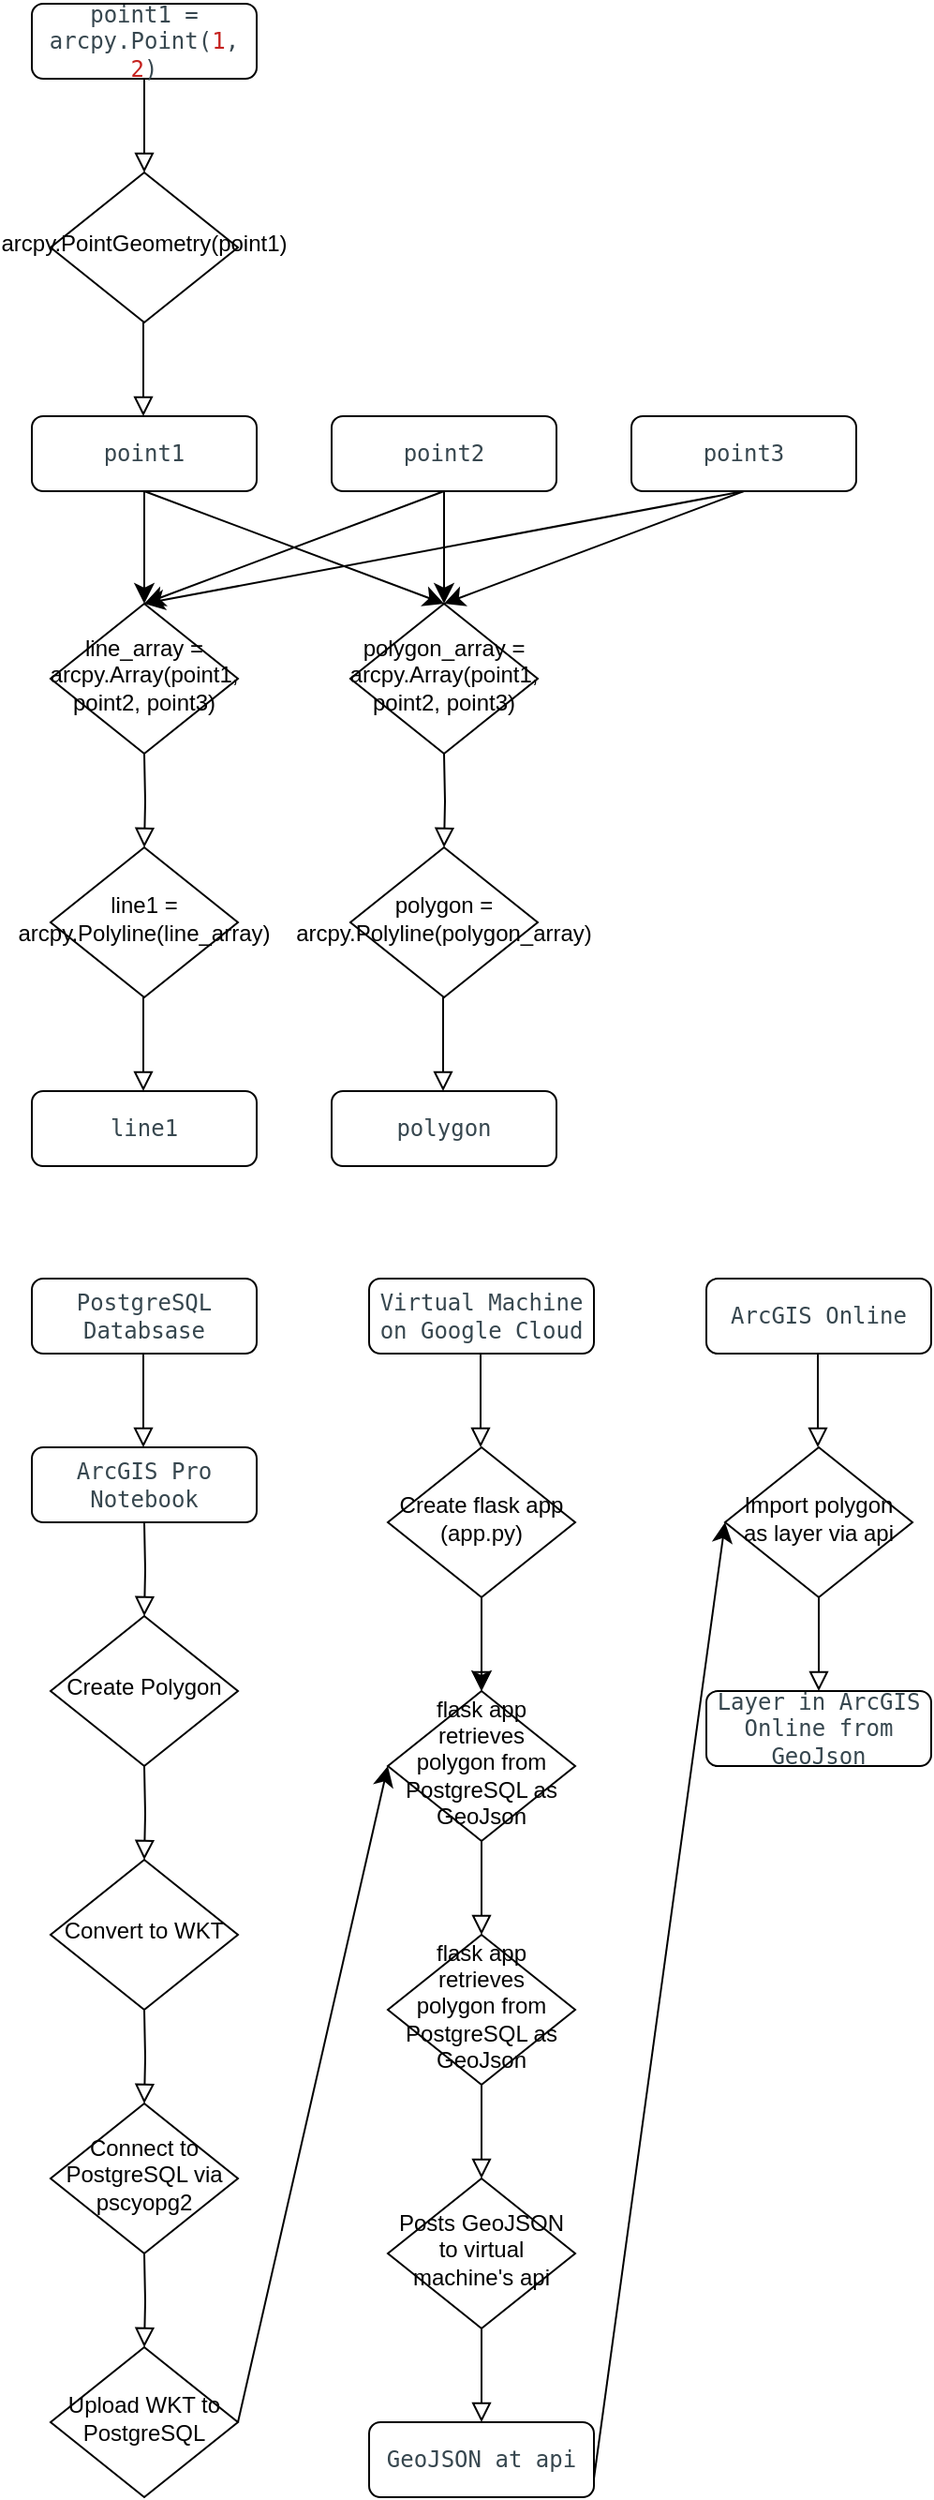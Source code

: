 <mxfile version="26.0.15">
  <diagram id="C5RBs43oDa-KdzZeNtuy" name="Page-1">
    <mxGraphModel dx="716" dy="1023" grid="1" gridSize="10" guides="1" tooltips="1" connect="1" arrows="1" fold="1" page="1" pageScale="1" pageWidth="827" pageHeight="1169" math="0" shadow="0">
      <root>
        <mxCell id="WIyWlLk6GJQsqaUBKTNV-0" />
        <mxCell id="WIyWlLk6GJQsqaUBKTNV-1" parent="WIyWlLk6GJQsqaUBKTNV-0" />
        <mxCell id="WIyWlLk6GJQsqaUBKTNV-2" value="" style="rounded=0;html=1;jettySize=auto;orthogonalLoop=1;fontSize=11;endArrow=block;endFill=0;endSize=8;strokeWidth=1;shadow=0;labelBackgroundColor=none;edgeStyle=orthogonalEdgeStyle;" parent="WIyWlLk6GJQsqaUBKTNV-1" source="WIyWlLk6GJQsqaUBKTNV-3" target="WIyWlLk6GJQsqaUBKTNV-6" edge="1">
          <mxGeometry relative="1" as="geometry" />
        </mxCell>
        <mxCell id="WIyWlLk6GJQsqaUBKTNV-3" value="&lt;span id=&quot;docs-internal-guid-ef1c85b0-7fff-d50f-7b58-0ce3c5afb470&quot;&gt;&lt;span style=&quot;font-size: 9pt; font-family: &amp;quot;Roboto Mono&amp;quot;, monospace; color: rgb(55, 71, 79); background-color: transparent; font-variant-numeric: normal; font-variant-east-asian: normal; font-variant-alternates: normal; font-variant-position: normal; font-variant-emoji: normal; vertical-align: baseline; white-space-collapse: preserve;&quot;&gt;point1 = arcpy.Point(&lt;/span&gt;&lt;span style=&quot;font-size: 9pt; font-family: &amp;quot;Roboto Mono&amp;quot;, monospace; color: rgb(197, 34, 31); background-color: transparent; font-variant-numeric: normal; font-variant-east-asian: normal; font-variant-alternates: normal; font-variant-position: normal; font-variant-emoji: normal; vertical-align: baseline; white-space-collapse: preserve;&quot;&gt;1&lt;/span&gt;&lt;span style=&quot;font-size: 9pt; font-family: &amp;quot;Roboto Mono&amp;quot;, monospace; color: rgb(55, 71, 79); background-color: transparent; font-variant-numeric: normal; font-variant-east-asian: normal; font-variant-alternates: normal; font-variant-position: normal; font-variant-emoji: normal; vertical-align: baseline; white-space-collapse: preserve;&quot;&gt;, &lt;/span&gt;&lt;span style=&quot;font-size: 9pt; font-family: &amp;quot;Roboto Mono&amp;quot;, monospace; color: rgb(197, 34, 31); background-color: transparent; font-variant-numeric: normal; font-variant-east-asian: normal; font-variant-alternates: normal; font-variant-position: normal; font-variant-emoji: normal; vertical-align: baseline; white-space-collapse: preserve;&quot;&gt;2&lt;/span&gt;&lt;span style=&quot;font-size: 9pt; font-family: &amp;quot;Roboto Mono&amp;quot;, monospace; color: rgb(55, 71, 79); background-color: transparent; font-variant-numeric: normal; font-variant-east-asian: normal; font-variant-alternates: normal; font-variant-position: normal; font-variant-emoji: normal; vertical-align: baseline; white-space-collapse: preserve;&quot;&gt;)&lt;/span&gt;&lt;/span&gt;" style="rounded=1;whiteSpace=wrap;html=1;fontSize=12;glass=0;strokeWidth=1;shadow=0;" parent="WIyWlLk6GJQsqaUBKTNV-1" vertex="1">
          <mxGeometry x="160" y="80" width="120" height="40" as="geometry" />
        </mxCell>
        <mxCell id="WIyWlLk6GJQsqaUBKTNV-6" value="&lt;div&gt;arcpy.PointGeometry(point1)&lt;/div&gt;" style="rhombus;whiteSpace=wrap;html=1;shadow=0;fontFamily=Helvetica;fontSize=12;align=center;strokeWidth=1;spacing=6;spacingTop=-4;" parent="WIyWlLk6GJQsqaUBKTNV-1" vertex="1">
          <mxGeometry x="170" y="170" width="100" height="80" as="geometry" />
        </mxCell>
        <mxCell id="tlfEFhCO3aO9ECPe9jFE-0" value="&lt;font face=&quot;Roboto Mono, monospace&quot; color=&quot;#37474f&quot;&gt;&lt;span style=&quot;white-space-collapse: preserve;&quot;&gt;point1&lt;/span&gt;&lt;/font&gt;" style="rounded=1;whiteSpace=wrap;html=1;fontSize=12;glass=0;strokeWidth=1;shadow=0;" vertex="1" parent="WIyWlLk6GJQsqaUBKTNV-1">
          <mxGeometry x="160" y="300" width="120" height="40" as="geometry" />
        </mxCell>
        <mxCell id="tlfEFhCO3aO9ECPe9jFE-1" value="" style="rounded=0;html=1;jettySize=auto;orthogonalLoop=1;fontSize=11;endArrow=block;endFill=0;endSize=8;strokeWidth=1;shadow=0;labelBackgroundColor=none;edgeStyle=orthogonalEdgeStyle;" edge="1" parent="WIyWlLk6GJQsqaUBKTNV-1">
          <mxGeometry relative="1" as="geometry">
            <mxPoint x="219.5" y="250" as="sourcePoint" />
            <mxPoint x="219.5" y="300" as="targetPoint" />
          </mxGeometry>
        </mxCell>
        <mxCell id="tlfEFhCO3aO9ECPe9jFE-3" value="&lt;div&gt;line_array = arcpy.Array(point1, point2, point3)&lt;/div&gt;" style="rhombus;whiteSpace=wrap;html=1;shadow=0;fontFamily=Helvetica;fontSize=12;align=center;strokeWidth=1;spacing=6;spacingTop=-4;" vertex="1" parent="WIyWlLk6GJQsqaUBKTNV-1">
          <mxGeometry x="170" y="400" width="100" height="80" as="geometry" />
        </mxCell>
        <mxCell id="tlfEFhCO3aO9ECPe9jFE-4" value="&lt;font face=&quot;Roboto Mono, monospace&quot; color=&quot;#37474f&quot;&gt;&lt;span style=&quot;white-space-collapse: preserve;&quot;&gt;point3&lt;/span&gt;&lt;/font&gt;" style="rounded=1;whiteSpace=wrap;html=1;fontSize=12;glass=0;strokeWidth=1;shadow=0;" vertex="1" parent="WIyWlLk6GJQsqaUBKTNV-1">
          <mxGeometry x="480" y="300" width="120" height="40" as="geometry" />
        </mxCell>
        <mxCell id="tlfEFhCO3aO9ECPe9jFE-5" value="&lt;font face=&quot;Roboto Mono, monospace&quot; color=&quot;#37474f&quot;&gt;&lt;span style=&quot;white-space-collapse: preserve;&quot;&gt;point2&lt;/span&gt;&lt;/font&gt;" style="rounded=1;whiteSpace=wrap;html=1;fontSize=12;glass=0;strokeWidth=1;shadow=0;" vertex="1" parent="WIyWlLk6GJQsqaUBKTNV-1">
          <mxGeometry x="320" y="300" width="120" height="40" as="geometry" />
        </mxCell>
        <mxCell id="tlfEFhCO3aO9ECPe9jFE-11" value="" style="rounded=0;html=1;jettySize=auto;orthogonalLoop=1;fontSize=11;endArrow=block;endFill=0;endSize=8;strokeWidth=1;shadow=0;labelBackgroundColor=none;edgeStyle=orthogonalEdgeStyle;" edge="1" parent="WIyWlLk6GJQsqaUBKTNV-1" target="tlfEFhCO3aO9ECPe9jFE-12">
          <mxGeometry relative="1" as="geometry">
            <mxPoint x="220" y="480" as="sourcePoint" />
          </mxGeometry>
        </mxCell>
        <mxCell id="tlfEFhCO3aO9ECPe9jFE-12" value="&lt;div&gt;line1 = arcpy.Polyline(line_array)&lt;/div&gt;" style="rhombus;whiteSpace=wrap;html=1;shadow=0;fontFamily=Helvetica;fontSize=12;align=center;strokeWidth=1;spacing=6;spacingTop=-4;" vertex="1" parent="WIyWlLk6GJQsqaUBKTNV-1">
          <mxGeometry x="170" y="530" width="100" height="80" as="geometry" />
        </mxCell>
        <mxCell id="tlfEFhCO3aO9ECPe9jFE-15" value="&lt;font face=&quot;Roboto Mono, monospace&quot; color=&quot;#37474f&quot;&gt;&lt;span style=&quot;white-space-collapse: preserve;&quot;&gt;line1&lt;/span&gt;&lt;/font&gt;" style="rounded=1;whiteSpace=wrap;html=1;fontSize=12;glass=0;strokeWidth=1;shadow=0;" vertex="1" parent="WIyWlLk6GJQsqaUBKTNV-1">
          <mxGeometry x="160" y="660" width="120" height="40" as="geometry" />
        </mxCell>
        <mxCell id="tlfEFhCO3aO9ECPe9jFE-16" value="" style="rounded=0;html=1;jettySize=auto;orthogonalLoop=1;fontSize=11;endArrow=block;endFill=0;endSize=8;strokeWidth=1;shadow=0;labelBackgroundColor=none;edgeStyle=orthogonalEdgeStyle;" edge="1" parent="WIyWlLk6GJQsqaUBKTNV-1">
          <mxGeometry relative="1" as="geometry">
            <mxPoint x="219.5" y="610" as="sourcePoint" />
            <mxPoint x="219.5" y="660" as="targetPoint" />
          </mxGeometry>
        </mxCell>
        <mxCell id="tlfEFhCO3aO9ECPe9jFE-18" value="polygon_array = arcpy.Array(point1, point2, point3)" style="rhombus;whiteSpace=wrap;html=1;shadow=0;fontFamily=Helvetica;fontSize=12;align=center;strokeWidth=1;spacing=6;spacingTop=-4;" vertex="1" parent="WIyWlLk6GJQsqaUBKTNV-1">
          <mxGeometry x="330" y="400" width="100" height="80" as="geometry" />
        </mxCell>
        <mxCell id="tlfEFhCO3aO9ECPe9jFE-19" value="" style="rounded=0;html=1;jettySize=auto;orthogonalLoop=1;fontSize=11;endArrow=block;endFill=0;endSize=8;strokeWidth=1;shadow=0;labelBackgroundColor=none;edgeStyle=orthogonalEdgeStyle;" edge="1" parent="WIyWlLk6GJQsqaUBKTNV-1" target="tlfEFhCO3aO9ECPe9jFE-20">
          <mxGeometry relative="1" as="geometry">
            <mxPoint x="380" y="480" as="sourcePoint" />
          </mxGeometry>
        </mxCell>
        <mxCell id="tlfEFhCO3aO9ECPe9jFE-20" value="&lt;div&gt;polygon = arcpy.Polyline(polygon_array)&lt;/div&gt;" style="rhombus;whiteSpace=wrap;html=1;shadow=0;fontFamily=Helvetica;fontSize=12;align=center;strokeWidth=1;spacing=6;spacingTop=-4;" vertex="1" parent="WIyWlLk6GJQsqaUBKTNV-1">
          <mxGeometry x="330" y="530" width="100" height="80" as="geometry" />
        </mxCell>
        <mxCell id="tlfEFhCO3aO9ECPe9jFE-21" value="&lt;font face=&quot;Roboto Mono, monospace&quot; color=&quot;#37474f&quot;&gt;&lt;span style=&quot;white-space-collapse: preserve;&quot;&gt;polygon&lt;/span&gt;&lt;/font&gt;" style="rounded=1;whiteSpace=wrap;html=1;fontSize=12;glass=0;strokeWidth=1;shadow=0;" vertex="1" parent="WIyWlLk6GJQsqaUBKTNV-1">
          <mxGeometry x="320" y="660" width="120" height="40" as="geometry" />
        </mxCell>
        <mxCell id="tlfEFhCO3aO9ECPe9jFE-22" value="" style="rounded=0;html=1;jettySize=auto;orthogonalLoop=1;fontSize=11;endArrow=block;endFill=0;endSize=8;strokeWidth=1;shadow=0;labelBackgroundColor=none;edgeStyle=orthogonalEdgeStyle;" edge="1" parent="WIyWlLk6GJQsqaUBKTNV-1">
          <mxGeometry relative="1" as="geometry">
            <mxPoint x="379.5" y="610" as="sourcePoint" />
            <mxPoint x="379.5" y="660" as="targetPoint" />
          </mxGeometry>
        </mxCell>
        <mxCell id="tlfEFhCO3aO9ECPe9jFE-27" value="" style="endArrow=classic;html=1;rounded=0;fontSize=12;startSize=8;endSize=8;curved=1;entryX=0.5;entryY=0;entryDx=0;entryDy=0;" edge="1" parent="WIyWlLk6GJQsqaUBKTNV-1" target="tlfEFhCO3aO9ECPe9jFE-18">
          <mxGeometry width="50" height="50" relative="1" as="geometry">
            <mxPoint x="220" y="340" as="sourcePoint" />
            <mxPoint x="440" y="400" as="targetPoint" />
          </mxGeometry>
        </mxCell>
        <mxCell id="tlfEFhCO3aO9ECPe9jFE-28" value="" style="endArrow=classic;html=1;rounded=0;fontSize=12;startSize=8;endSize=8;curved=1;entryX=0.5;entryY=0;entryDx=0;entryDy=0;" edge="1" parent="WIyWlLk6GJQsqaUBKTNV-1" target="tlfEFhCO3aO9ECPe9jFE-18">
          <mxGeometry width="50" height="50" relative="1" as="geometry">
            <mxPoint x="380" y="340" as="sourcePoint" />
            <mxPoint x="440" y="400" as="targetPoint" />
          </mxGeometry>
        </mxCell>
        <mxCell id="tlfEFhCO3aO9ECPe9jFE-29" value="" style="endArrow=classic;html=1;rounded=0;fontSize=12;startSize=8;endSize=8;curved=1;entryX=0.5;entryY=0;entryDx=0;entryDy=0;exitX=0.5;exitY=1;exitDx=0;exitDy=0;" edge="1" parent="WIyWlLk6GJQsqaUBKTNV-1" source="tlfEFhCO3aO9ECPe9jFE-4" target="tlfEFhCO3aO9ECPe9jFE-18">
          <mxGeometry width="50" height="50" relative="1" as="geometry">
            <mxPoint x="390" y="450" as="sourcePoint" />
            <mxPoint x="440" y="400" as="targetPoint" />
          </mxGeometry>
        </mxCell>
        <mxCell id="tlfEFhCO3aO9ECPe9jFE-30" value="" style="endArrow=classic;html=1;rounded=0;fontSize=12;startSize=8;endSize=8;curved=1;entryX=0.5;entryY=0;entryDx=0;entryDy=0;exitX=0.5;exitY=1;exitDx=0;exitDy=0;" edge="1" parent="WIyWlLk6GJQsqaUBKTNV-1" source="tlfEFhCO3aO9ECPe9jFE-4" target="tlfEFhCO3aO9ECPe9jFE-3">
          <mxGeometry width="50" height="50" relative="1" as="geometry">
            <mxPoint x="550" y="350" as="sourcePoint" />
            <mxPoint x="390" y="410" as="targetPoint" />
          </mxGeometry>
        </mxCell>
        <mxCell id="tlfEFhCO3aO9ECPe9jFE-31" value="" style="endArrow=classic;html=1;rounded=0;fontSize=12;startSize=8;endSize=8;curved=1;exitX=0.5;exitY=1;exitDx=0;exitDy=0;" edge="1" parent="WIyWlLk6GJQsqaUBKTNV-1" source="tlfEFhCO3aO9ECPe9jFE-5">
          <mxGeometry width="50" height="50" relative="1" as="geometry">
            <mxPoint x="390" y="350" as="sourcePoint" />
            <mxPoint x="220" y="400" as="targetPoint" />
          </mxGeometry>
        </mxCell>
        <mxCell id="tlfEFhCO3aO9ECPe9jFE-32" value="" style="endArrow=classic;html=1;rounded=0;fontSize=12;startSize=8;endSize=8;curved=1;" edge="1" parent="WIyWlLk6GJQsqaUBKTNV-1">
          <mxGeometry width="50" height="50" relative="1" as="geometry">
            <mxPoint x="220" y="340" as="sourcePoint" />
            <mxPoint x="220" y="400" as="targetPoint" />
          </mxGeometry>
        </mxCell>
        <mxCell id="-zr8dpcL7gQjZ_F8tBRv-0" value="&lt;font face=&quot;Roboto Mono, monospace&quot; color=&quot;#37474f&quot;&gt;&lt;span style=&quot;white-space-collapse: preserve;&quot;&gt;PostgreSQL Databsase&lt;/span&gt;&lt;/font&gt;" style="rounded=1;whiteSpace=wrap;html=1;fontSize=12;glass=0;strokeWidth=1;shadow=0;" vertex="1" parent="WIyWlLk6GJQsqaUBKTNV-1">
          <mxGeometry x="160" y="760" width="120" height="40" as="geometry" />
        </mxCell>
        <mxCell id="-zr8dpcL7gQjZ_F8tBRv-1" value="&lt;font face=&quot;Roboto Mono, monospace&quot; color=&quot;#37474f&quot;&gt;&lt;span style=&quot;white-space-collapse: preserve;&quot;&gt;ArcGIS Pro Notebook&lt;/span&gt;&lt;/font&gt;" style="rounded=1;whiteSpace=wrap;html=1;fontSize=12;glass=0;strokeWidth=1;shadow=0;" vertex="1" parent="WIyWlLk6GJQsqaUBKTNV-1">
          <mxGeometry x="160" y="850" width="120" height="40" as="geometry" />
        </mxCell>
        <mxCell id="-zr8dpcL7gQjZ_F8tBRv-2" value="" style="rounded=0;html=1;jettySize=auto;orthogonalLoop=1;fontSize=11;endArrow=block;endFill=0;endSize=8;strokeWidth=1;shadow=0;labelBackgroundColor=none;edgeStyle=orthogonalEdgeStyle;" edge="1" parent="WIyWlLk6GJQsqaUBKTNV-1">
          <mxGeometry relative="1" as="geometry">
            <mxPoint x="219.5" y="800" as="sourcePoint" />
            <mxPoint x="219.5" y="850" as="targetPoint" />
          </mxGeometry>
        </mxCell>
        <mxCell id="-zr8dpcL7gQjZ_F8tBRv-3" value="" style="rounded=0;html=1;jettySize=auto;orthogonalLoop=1;fontSize=11;endArrow=block;endFill=0;endSize=8;strokeWidth=1;shadow=0;labelBackgroundColor=none;edgeStyle=orthogonalEdgeStyle;" edge="1" parent="WIyWlLk6GJQsqaUBKTNV-1" target="-zr8dpcL7gQjZ_F8tBRv-4">
          <mxGeometry relative="1" as="geometry">
            <mxPoint x="220" y="890" as="sourcePoint" />
          </mxGeometry>
        </mxCell>
        <mxCell id="-zr8dpcL7gQjZ_F8tBRv-4" value="&lt;div&gt;Create Polygon&lt;/div&gt;" style="rhombus;whiteSpace=wrap;html=1;shadow=0;fontFamily=Helvetica;fontSize=12;align=center;strokeWidth=1;spacing=6;spacingTop=-4;" vertex="1" parent="WIyWlLk6GJQsqaUBKTNV-1">
          <mxGeometry x="170" y="940" width="100" height="80" as="geometry" />
        </mxCell>
        <mxCell id="-zr8dpcL7gQjZ_F8tBRv-5" value="" style="rounded=0;html=1;jettySize=auto;orthogonalLoop=1;fontSize=11;endArrow=block;endFill=0;endSize=8;strokeWidth=1;shadow=0;labelBackgroundColor=none;edgeStyle=orthogonalEdgeStyle;" edge="1" parent="WIyWlLk6GJQsqaUBKTNV-1" target="-zr8dpcL7gQjZ_F8tBRv-6">
          <mxGeometry relative="1" as="geometry">
            <mxPoint x="220" y="1020" as="sourcePoint" />
          </mxGeometry>
        </mxCell>
        <mxCell id="-zr8dpcL7gQjZ_F8tBRv-6" value="&lt;div&gt;Convert to WKT&lt;/div&gt;" style="rhombus;whiteSpace=wrap;html=1;shadow=0;fontFamily=Helvetica;fontSize=12;align=center;strokeWidth=1;spacing=6;spacingTop=-4;" vertex="1" parent="WIyWlLk6GJQsqaUBKTNV-1">
          <mxGeometry x="170" y="1070" width="100" height="80" as="geometry" />
        </mxCell>
        <mxCell id="-zr8dpcL7gQjZ_F8tBRv-7" value="" style="rounded=0;html=1;jettySize=auto;orthogonalLoop=1;fontSize=11;endArrow=block;endFill=0;endSize=8;strokeWidth=1;shadow=0;labelBackgroundColor=none;edgeStyle=orthogonalEdgeStyle;" edge="1" parent="WIyWlLk6GJQsqaUBKTNV-1" target="-zr8dpcL7gQjZ_F8tBRv-8">
          <mxGeometry relative="1" as="geometry">
            <mxPoint x="220" y="1150" as="sourcePoint" />
          </mxGeometry>
        </mxCell>
        <mxCell id="-zr8dpcL7gQjZ_F8tBRv-8" value="&lt;div&gt;Connect to PostgreSQL via pscyopg2&lt;/div&gt;" style="rhombus;whiteSpace=wrap;html=1;shadow=0;fontFamily=Helvetica;fontSize=12;align=center;strokeWidth=1;spacing=6;spacingTop=-4;" vertex="1" parent="WIyWlLk6GJQsqaUBKTNV-1">
          <mxGeometry x="170" y="1200" width="100" height="80" as="geometry" />
        </mxCell>
        <mxCell id="-zr8dpcL7gQjZ_F8tBRv-10" value="" style="rounded=0;html=1;jettySize=auto;orthogonalLoop=1;fontSize=11;endArrow=block;endFill=0;endSize=8;strokeWidth=1;shadow=0;labelBackgroundColor=none;edgeStyle=orthogonalEdgeStyle;" edge="1" parent="WIyWlLk6GJQsqaUBKTNV-1" target="-zr8dpcL7gQjZ_F8tBRv-11">
          <mxGeometry relative="1" as="geometry">
            <mxPoint x="220" y="1280" as="sourcePoint" />
          </mxGeometry>
        </mxCell>
        <mxCell id="-zr8dpcL7gQjZ_F8tBRv-11" value="&lt;div&gt;Upload WKT to PostgreSQL&lt;/div&gt;" style="rhombus;whiteSpace=wrap;html=1;shadow=0;fontFamily=Helvetica;fontSize=12;align=center;strokeWidth=1;spacing=6;spacingTop=-4;" vertex="1" parent="WIyWlLk6GJQsqaUBKTNV-1">
          <mxGeometry x="170" y="1330" width="100" height="80" as="geometry" />
        </mxCell>
        <mxCell id="-zr8dpcL7gQjZ_F8tBRv-12" value="&lt;font face=&quot;Roboto Mono, monospace&quot; color=&quot;#37474f&quot;&gt;&lt;span style=&quot;white-space-collapse: preserve;&quot;&gt;Virtual Machine on Google Cloud&lt;/span&gt;&lt;/font&gt;" style="rounded=1;whiteSpace=wrap;html=1;fontSize=12;glass=0;strokeWidth=1;shadow=0;" vertex="1" parent="WIyWlLk6GJQsqaUBKTNV-1">
          <mxGeometry x="340" y="760" width="120" height="40" as="geometry" />
        </mxCell>
        <mxCell id="-zr8dpcL7gQjZ_F8tBRv-13" value="" style="rounded=0;html=1;jettySize=auto;orthogonalLoop=1;fontSize=11;endArrow=block;endFill=0;endSize=8;strokeWidth=1;shadow=0;labelBackgroundColor=none;edgeStyle=orthogonalEdgeStyle;" edge="1" parent="WIyWlLk6GJQsqaUBKTNV-1">
          <mxGeometry relative="1" as="geometry">
            <mxPoint x="399.5" y="800" as="sourcePoint" />
            <mxPoint x="399.5" y="850" as="targetPoint" />
          </mxGeometry>
        </mxCell>
        <mxCell id="-zr8dpcL7gQjZ_F8tBRv-30" value="" style="edgeStyle=none;curved=1;rounded=0;orthogonalLoop=1;jettySize=auto;html=1;fontSize=12;startSize=8;endSize=8;" edge="1" parent="WIyWlLk6GJQsqaUBKTNV-1" source="-zr8dpcL7gQjZ_F8tBRv-16" target="-zr8dpcL7gQjZ_F8tBRv-18">
          <mxGeometry relative="1" as="geometry" />
        </mxCell>
        <mxCell id="-zr8dpcL7gQjZ_F8tBRv-16" value="&lt;div&gt;Create flask app (app.py)&lt;/div&gt;" style="rhombus;whiteSpace=wrap;html=1;shadow=0;fontFamily=Helvetica;fontSize=12;align=center;strokeWidth=1;spacing=6;spacingTop=-4;" vertex="1" parent="WIyWlLk6GJQsqaUBKTNV-1">
          <mxGeometry x="350" y="850" width="100" height="80" as="geometry" />
        </mxCell>
        <mxCell id="-zr8dpcL7gQjZ_F8tBRv-17" value="" style="rounded=0;html=1;jettySize=auto;orthogonalLoop=1;fontSize=11;endArrow=block;endFill=0;endSize=8;strokeWidth=1;shadow=0;labelBackgroundColor=none;edgeStyle=orthogonalEdgeStyle;" edge="1" parent="WIyWlLk6GJQsqaUBKTNV-1">
          <mxGeometry relative="1" as="geometry">
            <mxPoint x="400" y="930" as="sourcePoint" />
            <mxPoint x="400" y="980" as="targetPoint" />
          </mxGeometry>
        </mxCell>
        <mxCell id="-zr8dpcL7gQjZ_F8tBRv-18" value="&lt;div&gt;flask app retrieves polygon from PostgreSQL as GeoJson&lt;/div&gt;" style="rhombus;whiteSpace=wrap;html=1;shadow=0;fontFamily=Helvetica;fontSize=12;align=center;strokeWidth=1;spacing=6;spacingTop=-4;" vertex="1" parent="WIyWlLk6GJQsqaUBKTNV-1">
          <mxGeometry x="350" y="980" width="100" height="80" as="geometry" />
        </mxCell>
        <mxCell id="-zr8dpcL7gQjZ_F8tBRv-19" value="" style="rounded=0;html=1;jettySize=auto;orthogonalLoop=1;fontSize=11;endArrow=block;endFill=0;endSize=8;strokeWidth=1;shadow=0;labelBackgroundColor=none;edgeStyle=orthogonalEdgeStyle;" edge="1" parent="WIyWlLk6GJQsqaUBKTNV-1">
          <mxGeometry relative="1" as="geometry">
            <mxPoint x="400" y="1060" as="sourcePoint" />
            <mxPoint x="400" y="1110" as="targetPoint" />
          </mxGeometry>
        </mxCell>
        <mxCell id="-zr8dpcL7gQjZ_F8tBRv-20" value="&lt;div&gt;flask app retrieves polygon from PostgreSQL as GeoJson&lt;/div&gt;" style="rhombus;whiteSpace=wrap;html=1;shadow=0;fontFamily=Helvetica;fontSize=12;align=center;strokeWidth=1;spacing=6;spacingTop=-4;" vertex="1" parent="WIyWlLk6GJQsqaUBKTNV-1">
          <mxGeometry x="350" y="1110" width="100" height="80" as="geometry" />
        </mxCell>
        <mxCell id="-zr8dpcL7gQjZ_F8tBRv-21" value="" style="rounded=0;html=1;jettySize=auto;orthogonalLoop=1;fontSize=11;endArrow=block;endFill=0;endSize=8;strokeWidth=1;shadow=0;labelBackgroundColor=none;edgeStyle=orthogonalEdgeStyle;" edge="1" parent="WIyWlLk6GJQsqaUBKTNV-1">
          <mxGeometry relative="1" as="geometry">
            <mxPoint x="400" y="1190" as="sourcePoint" />
            <mxPoint x="400" y="1240" as="targetPoint" />
          </mxGeometry>
        </mxCell>
        <mxCell id="-zr8dpcL7gQjZ_F8tBRv-22" value="" style="endArrow=classic;html=1;rounded=0;fontSize=12;startSize=8;endSize=8;curved=1;exitX=1;exitY=0.5;exitDx=0;exitDy=0;entryX=0;entryY=0.5;entryDx=0;entryDy=0;" edge="1" parent="WIyWlLk6GJQsqaUBKTNV-1" source="-zr8dpcL7gQjZ_F8tBRv-11" target="-zr8dpcL7gQjZ_F8tBRv-18">
          <mxGeometry width="50" height="50" relative="1" as="geometry">
            <mxPoint x="250" y="1180" as="sourcePoint" />
            <mxPoint x="300" y="1130" as="targetPoint" />
          </mxGeometry>
        </mxCell>
        <mxCell id="-zr8dpcL7gQjZ_F8tBRv-23" value="Posts GeoJSON to virtual machine&#39;s api" style="rhombus;whiteSpace=wrap;html=1;shadow=0;fontFamily=Helvetica;fontSize=12;align=center;strokeWidth=1;spacing=6;spacingTop=-4;" vertex="1" parent="WIyWlLk6GJQsqaUBKTNV-1">
          <mxGeometry x="350" y="1240" width="100" height="80" as="geometry" />
        </mxCell>
        <mxCell id="-zr8dpcL7gQjZ_F8tBRv-24" value="" style="rounded=0;html=1;jettySize=auto;orthogonalLoop=1;fontSize=11;endArrow=block;endFill=0;endSize=8;strokeWidth=1;shadow=0;labelBackgroundColor=none;edgeStyle=orthogonalEdgeStyle;" edge="1" parent="WIyWlLk6GJQsqaUBKTNV-1">
          <mxGeometry relative="1" as="geometry">
            <mxPoint x="400" y="1320" as="sourcePoint" />
            <mxPoint x="400" y="1370" as="targetPoint" />
          </mxGeometry>
        </mxCell>
        <mxCell id="-zr8dpcL7gQjZ_F8tBRv-25" value="&lt;font face=&quot;Roboto Mono, monospace&quot; color=&quot;#37474f&quot;&gt;&lt;span style=&quot;white-space-collapse: preserve;&quot;&gt;GeoJSON at api&lt;/span&gt;&lt;/font&gt;" style="rounded=1;whiteSpace=wrap;html=1;fontSize=12;glass=0;strokeWidth=1;shadow=0;" vertex="1" parent="WIyWlLk6GJQsqaUBKTNV-1">
          <mxGeometry x="340" y="1370" width="120" height="40" as="geometry" />
        </mxCell>
        <mxCell id="-zr8dpcL7gQjZ_F8tBRv-26" value="&lt;font face=&quot;Roboto Mono, monospace&quot; color=&quot;#37474f&quot;&gt;&lt;span style=&quot;white-space-collapse: preserve;&quot;&gt;ArcGIS Online&lt;/span&gt;&lt;/font&gt;" style="rounded=1;whiteSpace=wrap;html=1;fontSize=12;glass=0;strokeWidth=1;shadow=0;" vertex="1" parent="WIyWlLk6GJQsqaUBKTNV-1">
          <mxGeometry x="520" y="760" width="120" height="40" as="geometry" />
        </mxCell>
        <mxCell id="-zr8dpcL7gQjZ_F8tBRv-27" value="" style="rounded=0;html=1;jettySize=auto;orthogonalLoop=1;fontSize=11;endArrow=block;endFill=0;endSize=8;strokeWidth=1;shadow=0;labelBackgroundColor=none;edgeStyle=orthogonalEdgeStyle;" edge="1" parent="WIyWlLk6GJQsqaUBKTNV-1">
          <mxGeometry relative="1" as="geometry">
            <mxPoint x="579.5" y="800" as="sourcePoint" />
            <mxPoint x="579.5" y="850" as="targetPoint" />
          </mxGeometry>
        </mxCell>
        <mxCell id="-zr8dpcL7gQjZ_F8tBRv-28" value="&lt;div&gt;Import polygon as layer via api&lt;/div&gt;" style="rhombus;whiteSpace=wrap;html=1;shadow=0;fontFamily=Helvetica;fontSize=12;align=center;strokeWidth=1;spacing=6;spacingTop=-4;" vertex="1" parent="WIyWlLk6GJQsqaUBKTNV-1">
          <mxGeometry x="530" y="850" width="100" height="80" as="geometry" />
        </mxCell>
        <mxCell id="-zr8dpcL7gQjZ_F8tBRv-29" value="" style="endArrow=classic;html=1;rounded=0;fontSize=12;startSize=8;endSize=8;curved=1;exitX=1;exitY=0.5;exitDx=0;exitDy=0;entryX=0;entryY=0.5;entryDx=0;entryDy=0;" edge="1" parent="WIyWlLk6GJQsqaUBKTNV-1" target="-zr8dpcL7gQjZ_F8tBRv-28">
          <mxGeometry width="50" height="50" relative="1" as="geometry">
            <mxPoint x="460" y="1400" as="sourcePoint" />
            <mxPoint x="540" y="1050" as="targetPoint" />
          </mxGeometry>
        </mxCell>
        <mxCell id="-zr8dpcL7gQjZ_F8tBRv-31" value="" style="rounded=0;html=1;jettySize=auto;orthogonalLoop=1;fontSize=11;endArrow=block;endFill=0;endSize=8;strokeWidth=1;shadow=0;labelBackgroundColor=none;edgeStyle=orthogonalEdgeStyle;" edge="1" parent="WIyWlLk6GJQsqaUBKTNV-1">
          <mxGeometry relative="1" as="geometry">
            <mxPoint x="580" y="930" as="sourcePoint" />
            <mxPoint x="580" y="980" as="targetPoint" />
          </mxGeometry>
        </mxCell>
        <mxCell id="-zr8dpcL7gQjZ_F8tBRv-32" value="&lt;font face=&quot;Roboto Mono, monospace&quot; color=&quot;#37474f&quot;&gt;&lt;span style=&quot;white-space-collapse: preserve;&quot;&gt;Layer in ArcGIS Online from GeoJson&lt;/span&gt;&lt;/font&gt;" style="rounded=1;whiteSpace=wrap;html=1;fontSize=12;glass=0;strokeWidth=1;shadow=0;" vertex="1" parent="WIyWlLk6GJQsqaUBKTNV-1">
          <mxGeometry x="520" y="980" width="120" height="40" as="geometry" />
        </mxCell>
      </root>
    </mxGraphModel>
  </diagram>
</mxfile>
